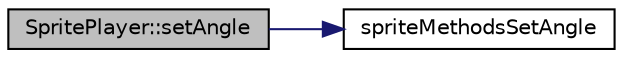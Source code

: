 digraph "SpritePlayer::setAngle"
{
 // LATEX_PDF_SIZE
  edge [fontname="Helvetica",fontsize="10",labelfontname="Helvetica",labelfontsize="10"];
  node [fontname="Helvetica",fontsize="10",shape=record];
  rankdir="LR";
  Node1 [label="SpritePlayer::setAngle",height=0.2,width=0.4,color="black", fillcolor="grey75", style="filled", fontcolor="black",tooltip=" "];
  Node1 -> Node2 [color="midnightblue",fontsize="10",style="solid"];
  Node2 [label="spriteMethodsSetAngle",height=0.2,width=0.4,color="black", fillcolor="white", style="filled",URL="$_sprite_methods_8cpp.html#a2614b4b9eef76a54c374fae551197335",tooltip=" "];
}
